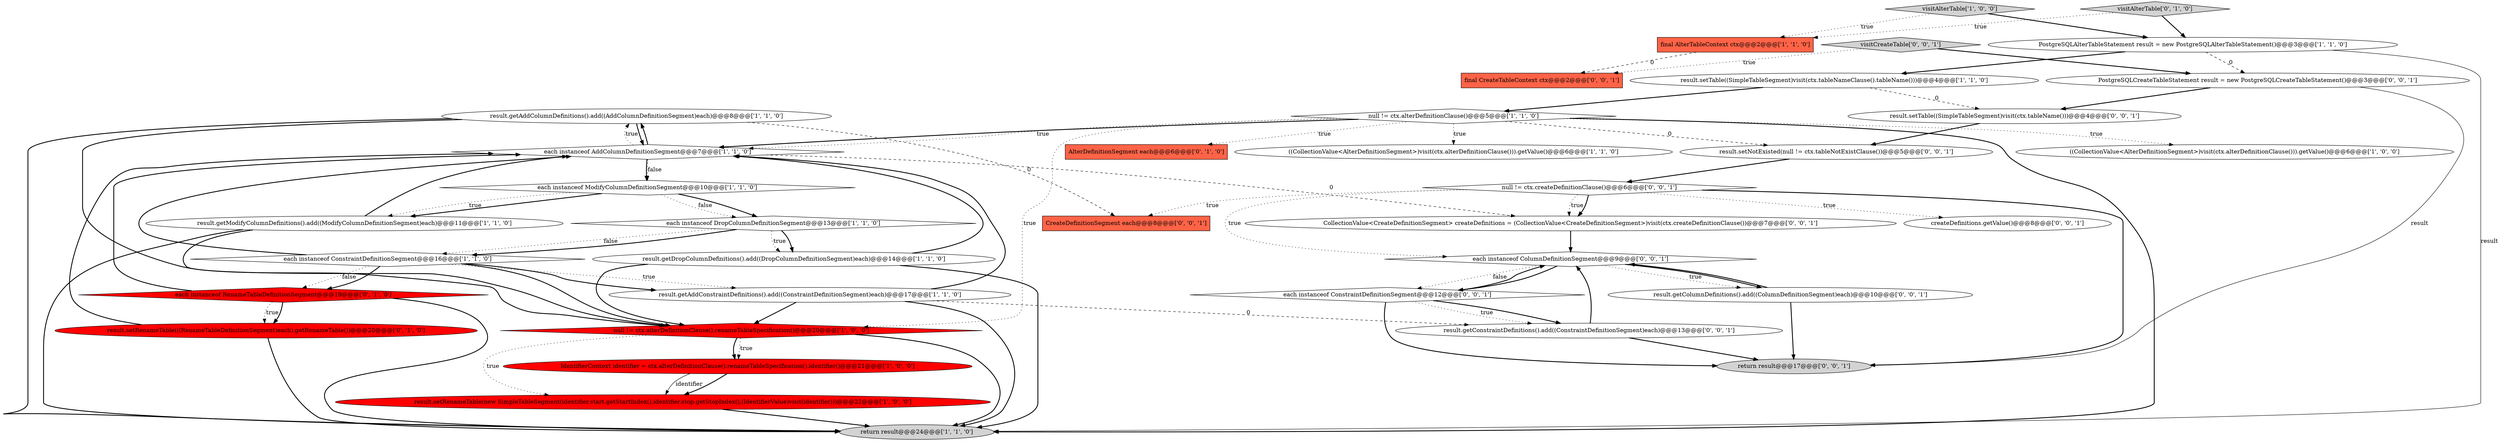 digraph {
30 [style = filled, label = "result.setTable((SimpleTableSegment)visit(ctx.tableName()))@@@4@@@['0', '0', '1']", fillcolor = white, shape = ellipse image = "AAA0AAABBB3BBB"];
31 [style = filled, label = "CreateDefinitionSegment each@@@8@@@['0', '0', '1']", fillcolor = tomato, shape = box image = "AAA0AAABBB3BBB"];
4 [style = filled, label = "((CollectionValue<AlterDefinitionSegment>)visit(ctx.alterDefinitionClause())).getValue()@@@6@@@['1', '1', '0']", fillcolor = white, shape = ellipse image = "AAA0AAABBB1BBB"];
29 [style = filled, label = "null != ctx.createDefinitionClause()@@@6@@@['0', '0', '1']", fillcolor = white, shape = diamond image = "AAA0AAABBB3BBB"];
26 [style = filled, label = "visitCreateTable['0', '0', '1']", fillcolor = lightgray, shape = diamond image = "AAA0AAABBB3BBB"];
32 [style = filled, label = "each instanceof ConstraintDefinitionSegment@@@12@@@['0', '0', '1']", fillcolor = white, shape = diamond image = "AAA0AAABBB3BBB"];
33 [style = filled, label = "return result@@@17@@@['0', '0', '1']", fillcolor = lightgray, shape = ellipse image = "AAA0AAABBB3BBB"];
27 [style = filled, label = "PostgreSQLCreateTableStatement result = new PostgreSQLCreateTableStatement()@@@3@@@['0', '0', '1']", fillcolor = white, shape = ellipse image = "AAA0AAABBB3BBB"];
35 [style = filled, label = "result.getConstraintDefinitions().add((ConstraintDefinitionSegment)each)@@@13@@@['0', '0', '1']", fillcolor = white, shape = ellipse image = "AAA0AAABBB3BBB"];
0 [style = filled, label = "result.setRenameTable(new SimpleTableSegment(identifier.start.getStartIndex(),identifier.stop.getStopIndex(),(IdentifierValue)visit(identifier)))@@@22@@@['1', '0', '0']", fillcolor = red, shape = ellipse image = "AAA1AAABBB1BBB"];
8 [style = filled, label = "result.getAddColumnDefinitions().add((AddColumnDefinitionSegment)each)@@@8@@@['1', '1', '0']", fillcolor = white, shape = ellipse image = "AAA0AAABBB1BBB"];
11 [style = filled, label = "each instanceof AddColumnDefinitionSegment@@@7@@@['1', '1', '0']", fillcolor = white, shape = diamond image = "AAA0AAABBB1BBB"];
18 [style = filled, label = "null != ctx.alterDefinitionClause().renameTableSpecification()@@@20@@@['1', '0', '0']", fillcolor = red, shape = diamond image = "AAA1AAABBB1BBB"];
6 [style = filled, label = "each instanceof ConstraintDefinitionSegment@@@16@@@['1', '1', '0']", fillcolor = white, shape = diamond image = "AAA0AAABBB1BBB"];
23 [style = filled, label = "result.getColumnDefinitions().add((ColumnDefinitionSegment)each)@@@10@@@['0', '0', '1']", fillcolor = white, shape = ellipse image = "AAA0AAABBB3BBB"];
2 [style = filled, label = "((CollectionValue<AlterDefinitionSegment>)visit(ctx.alterDefinitionClause())).getValue()@@@6@@@['1', '0', '0']", fillcolor = white, shape = ellipse image = "AAA0AAABBB1BBB"];
14 [style = filled, label = "visitAlterTable['1', '0', '0']", fillcolor = lightgray, shape = diamond image = "AAA0AAABBB1BBB"];
20 [style = filled, label = "visitAlterTable['0', '1', '0']", fillcolor = lightgray, shape = diamond image = "AAA0AAABBB2BBB"];
7 [style = filled, label = "IdentifierContext identifier = ctx.alterDefinitionClause().renameTableSpecification().identifier()@@@21@@@['1', '0', '0']", fillcolor = red, shape = ellipse image = "AAA1AAABBB1BBB"];
36 [style = filled, label = "CollectionValue<CreateDefinitionSegment> createDefinitions = (CollectionValue<CreateDefinitionSegment>)visit(ctx.createDefinitionClause())@@@7@@@['0', '0', '1']", fillcolor = white, shape = ellipse image = "AAA0AAABBB3BBB"];
3 [style = filled, label = "PostgreSQLAlterTableStatement result = new PostgreSQLAlterTableStatement()@@@3@@@['1', '1', '0']", fillcolor = white, shape = ellipse image = "AAA0AAABBB1BBB"];
5 [style = filled, label = "result.setTable((SimpleTableSegment)visit(ctx.tableNameClause().tableName()))@@@4@@@['1', '1', '0']", fillcolor = white, shape = ellipse image = "AAA0AAABBB1BBB"];
17 [style = filled, label = "each instanceof DropColumnDefinitionSegment@@@13@@@['1', '1', '0']", fillcolor = white, shape = diamond image = "AAA0AAABBB1BBB"];
10 [style = filled, label = "result.getDropColumnDefinitions().add((DropColumnDefinitionSegment)each)@@@14@@@['1', '1', '0']", fillcolor = white, shape = ellipse image = "AAA0AAABBB1BBB"];
25 [style = filled, label = "result.setNotExisted(null != ctx.tableNotExistClause())@@@5@@@['0', '0', '1']", fillcolor = white, shape = ellipse image = "AAA0AAABBB3BBB"];
28 [style = filled, label = "createDefinitions.getValue()@@@8@@@['0', '0', '1']", fillcolor = white, shape = ellipse image = "AAA0AAABBB3BBB"];
19 [style = filled, label = "each instanceof RenameTableDefinitionSegment@@@19@@@['0', '1', '0']", fillcolor = red, shape = diamond image = "AAA1AAABBB2BBB"];
24 [style = filled, label = "each instanceof ColumnDefinitionSegment@@@9@@@['0', '0', '1']", fillcolor = white, shape = diamond image = "AAA0AAABBB3BBB"];
12 [style = filled, label = "null != ctx.alterDefinitionClause()@@@5@@@['1', '1', '0']", fillcolor = white, shape = diamond image = "AAA0AAABBB1BBB"];
22 [style = filled, label = "AlterDefinitionSegment each@@@6@@@['0', '1', '0']", fillcolor = tomato, shape = box image = "AAA0AAABBB2BBB"];
34 [style = filled, label = "final CreateTableContext ctx@@@2@@@['0', '0', '1']", fillcolor = tomato, shape = box image = "AAA0AAABBB3BBB"];
16 [style = filled, label = "result.getModifyColumnDefinitions().add((ModifyColumnDefinitionSegment)each)@@@11@@@['1', '1', '0']", fillcolor = white, shape = ellipse image = "AAA0AAABBB1BBB"];
21 [style = filled, label = "result.setRenameTable(((RenameTableDefinitionSegment)each).getRenameTable())@@@20@@@['0', '1', '0']", fillcolor = red, shape = ellipse image = "AAA1AAABBB2BBB"];
13 [style = filled, label = "each instanceof ModifyColumnDefinitionSegment@@@10@@@['1', '1', '0']", fillcolor = white, shape = diamond image = "AAA0AAABBB1BBB"];
15 [style = filled, label = "return result@@@24@@@['1', '1', '0']", fillcolor = lightgray, shape = ellipse image = "AAA0AAABBB1BBB"];
9 [style = filled, label = "final AlterTableContext ctx@@@2@@@['1', '1', '0']", fillcolor = tomato, shape = box image = "AAA0AAABBB1BBB"];
1 [style = filled, label = "result.getAddConstraintDefinitions().add((ConstraintDefinitionSegment)each)@@@17@@@['1', '1', '0']", fillcolor = white, shape = ellipse image = "AAA0AAABBB1BBB"];
14->3 [style = bold, label=""];
32->35 [style = bold, label=""];
21->15 [style = bold, label=""];
24->32 [style = bold, label=""];
6->1 [style = dotted, label="true"];
19->11 [style = bold, label=""];
25->29 [style = bold, label=""];
7->0 [style = solid, label="identifier"];
0->15 [style = bold, label=""];
13->17 [style = bold, label=""];
3->5 [style = bold, label=""];
23->33 [style = bold, label=""];
36->24 [style = bold, label=""];
6->11 [style = bold, label=""];
11->13 [style = bold, label=""];
11->8 [style = dotted, label="true"];
19->15 [style = bold, label=""];
8->11 [style = bold, label=""];
29->36 [style = dotted, label="true"];
10->11 [style = bold, label=""];
29->36 [style = bold, label=""];
32->35 [style = dotted, label="true"];
8->18 [style = bold, label=""];
27->30 [style = bold, label=""];
12->11 [style = bold, label=""];
18->15 [style = bold, label=""];
12->2 [style = dotted, label="true"];
17->6 [style = dotted, label="false"];
7->0 [style = bold, label=""];
12->18 [style = dotted, label="true"];
20->3 [style = bold, label=""];
19->21 [style = dotted, label="true"];
11->36 [style = dashed, label="0"];
6->19 [style = dotted, label="false"];
13->16 [style = bold, label=""];
9->34 [style = dashed, label="0"];
1->11 [style = bold, label=""];
12->11 [style = dotted, label="true"];
26->27 [style = bold, label=""];
12->22 [style = dotted, label="true"];
21->11 [style = bold, label=""];
18->0 [style = dotted, label="true"];
11->8 [style = bold, label=""];
24->32 [style = dotted, label="false"];
12->4 [style = dotted, label="true"];
18->7 [style = bold, label=""];
5->30 [style = dashed, label="0"];
17->10 [style = bold, label=""];
10->18 [style = bold, label=""];
13->16 [style = dotted, label="true"];
16->18 [style = bold, label=""];
18->7 [style = dotted, label="true"];
8->15 [style = bold, label=""];
1->35 [style = dashed, label="0"];
20->9 [style = dotted, label="true"];
17->6 [style = bold, label=""];
6->18 [style = bold, label=""];
3->27 [style = dashed, label="0"];
32->33 [style = bold, label=""];
35->24 [style = bold, label=""];
6->1 [style = bold, label=""];
24->23 [style = dotted, label="true"];
29->28 [style = dotted, label="true"];
27->33 [style = solid, label="result"];
29->24 [style = dotted, label="true"];
11->13 [style = dotted, label="false"];
24->23 [style = bold, label=""];
19->21 [style = bold, label=""];
16->15 [style = bold, label=""];
16->11 [style = bold, label=""];
10->15 [style = bold, label=""];
26->34 [style = dotted, label="true"];
1->15 [style = bold, label=""];
12->15 [style = bold, label=""];
35->33 [style = bold, label=""];
3->15 [style = solid, label="result"];
30->25 [style = bold, label=""];
1->18 [style = bold, label=""];
6->19 [style = bold, label=""];
17->10 [style = dotted, label="true"];
23->24 [style = bold, label=""];
29->33 [style = bold, label=""];
12->25 [style = dashed, label="0"];
5->12 [style = bold, label=""];
13->17 [style = dotted, label="false"];
14->9 [style = dotted, label="true"];
8->31 [style = dashed, label="0"];
32->24 [style = bold, label=""];
29->31 [style = dotted, label="true"];
}
